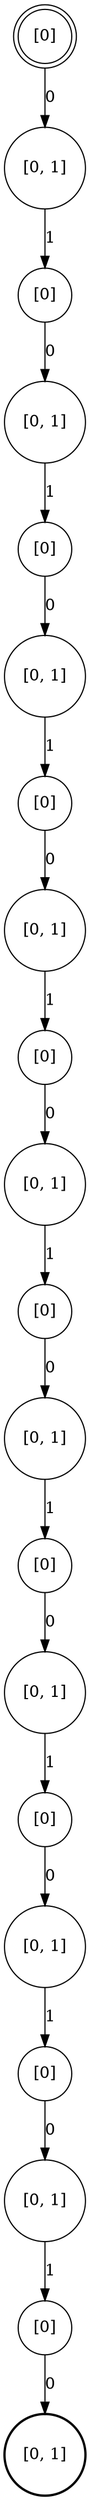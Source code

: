 digraph message{
node0 [label="[0]" ,shape=doublecircle ];
node1 [label="[0, 1]" ,shape=circle ];
node2 [label="[0]" ,shape=circle ];
node3 [label="[0, 1]" ,shape=circle ];
node4 [label="[0]" ,shape=circle ];
node5 [label="[0, 1]" ,shape=circle ];
node6 [label="[0]" ,shape=circle ];
node7 [label="[0, 1]" ,shape=circle ];
node8 [label="[0]" ,shape=circle ];
node9 [label="[0, 1]" ,shape=circle ];
node10 [label="[0]" ,shape=circle ];
node11 [label="[0, 1]" ,shape=circle ];
node12 [label="[0]" ,shape=circle ];
node13 [label="[0, 1]" ,shape=circle ];
node14 [label="[0]" ,shape=circle ];
node15 [label="[0, 1]" ,shape=circle ];
node16 [label="[0]" ,shape=circle ];
node17 [label="[0, 1]" ,shape=circle ];
node18 [label="[0]" ,shape=circle ];
node19 [label="[0, 1]" ,shape=circle,style=bold ];
node0 -> node1 [label="0"];
node1 -> node2 [label="1"];
node2 -> node3 [label="0"];
node3 -> node4 [label="1"];
node4 -> node5 [label="0"];
node5 -> node6 [label="1"];
node6 -> node7 [label="0"];
node7 -> node8 [label="1"];
node8 -> node9 [label="0"];
node9 -> node10 [label="1"];
node10 -> node11 [label="0"];
node11 -> node12 [label="1"];
node12 -> node13 [label="0"];
node13 -> node14 [label="1"];
node14 -> node15 [label="0"];
node15 -> node16 [label="1"];
node16 -> node17 [label="0"];
node17 -> node18 [label="1"];
node18 -> node19 [label="0"];
}
